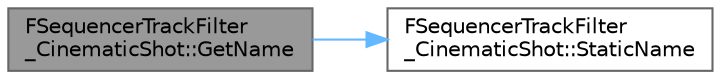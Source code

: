digraph "FSequencerTrackFilter_CinematicShot::GetName"
{
 // INTERACTIVE_SVG=YES
 // LATEX_PDF_SIZE
  bgcolor="transparent";
  edge [fontname=Helvetica,fontsize=10,labelfontname=Helvetica,labelfontsize=10];
  node [fontname=Helvetica,fontsize=10,shape=box,height=0.2,width=0.4];
  rankdir="LR";
  Node1 [id="Node000001",label="FSequencerTrackFilter\l_CinematicShot::GetName",height=0.2,width=0.4,color="gray40", fillcolor="grey60", style="filled", fontcolor="black",tooltip=" "];
  Node1 -> Node2 [id="edge1_Node000001_Node000002",color="steelblue1",style="solid",tooltip=" "];
  Node2 [id="Node000002",label="FSequencerTrackFilter\l_CinematicShot::StaticName",height=0.2,width=0.4,color="grey40", fillcolor="white", style="filled",URL="$df/df3/classFSequencerTrackFilter__CinematicShot.html#a35551538a28d8487eb11e85aab8266f8",tooltip=" "];
}

